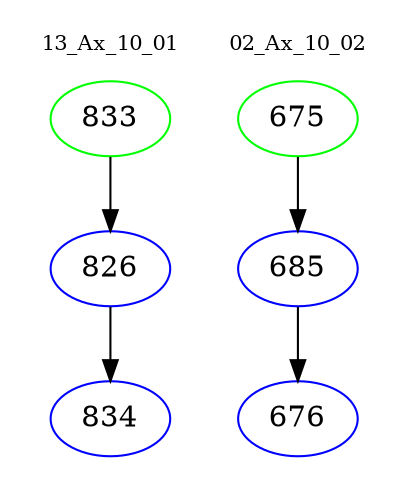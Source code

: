 digraph{
subgraph cluster_0 {
color = white
label = "13_Ax_10_01";
fontsize=10;
T0_833 [label="833", color="green"]
T0_833 -> T0_826 [color="black"]
T0_826 [label="826", color="blue"]
T0_826 -> T0_834 [color="black"]
T0_834 [label="834", color="blue"]
}
subgraph cluster_1 {
color = white
label = "02_Ax_10_02";
fontsize=10;
T1_675 [label="675", color="green"]
T1_675 -> T1_685 [color="black"]
T1_685 [label="685", color="blue"]
T1_685 -> T1_676 [color="black"]
T1_676 [label="676", color="blue"]
}
}
